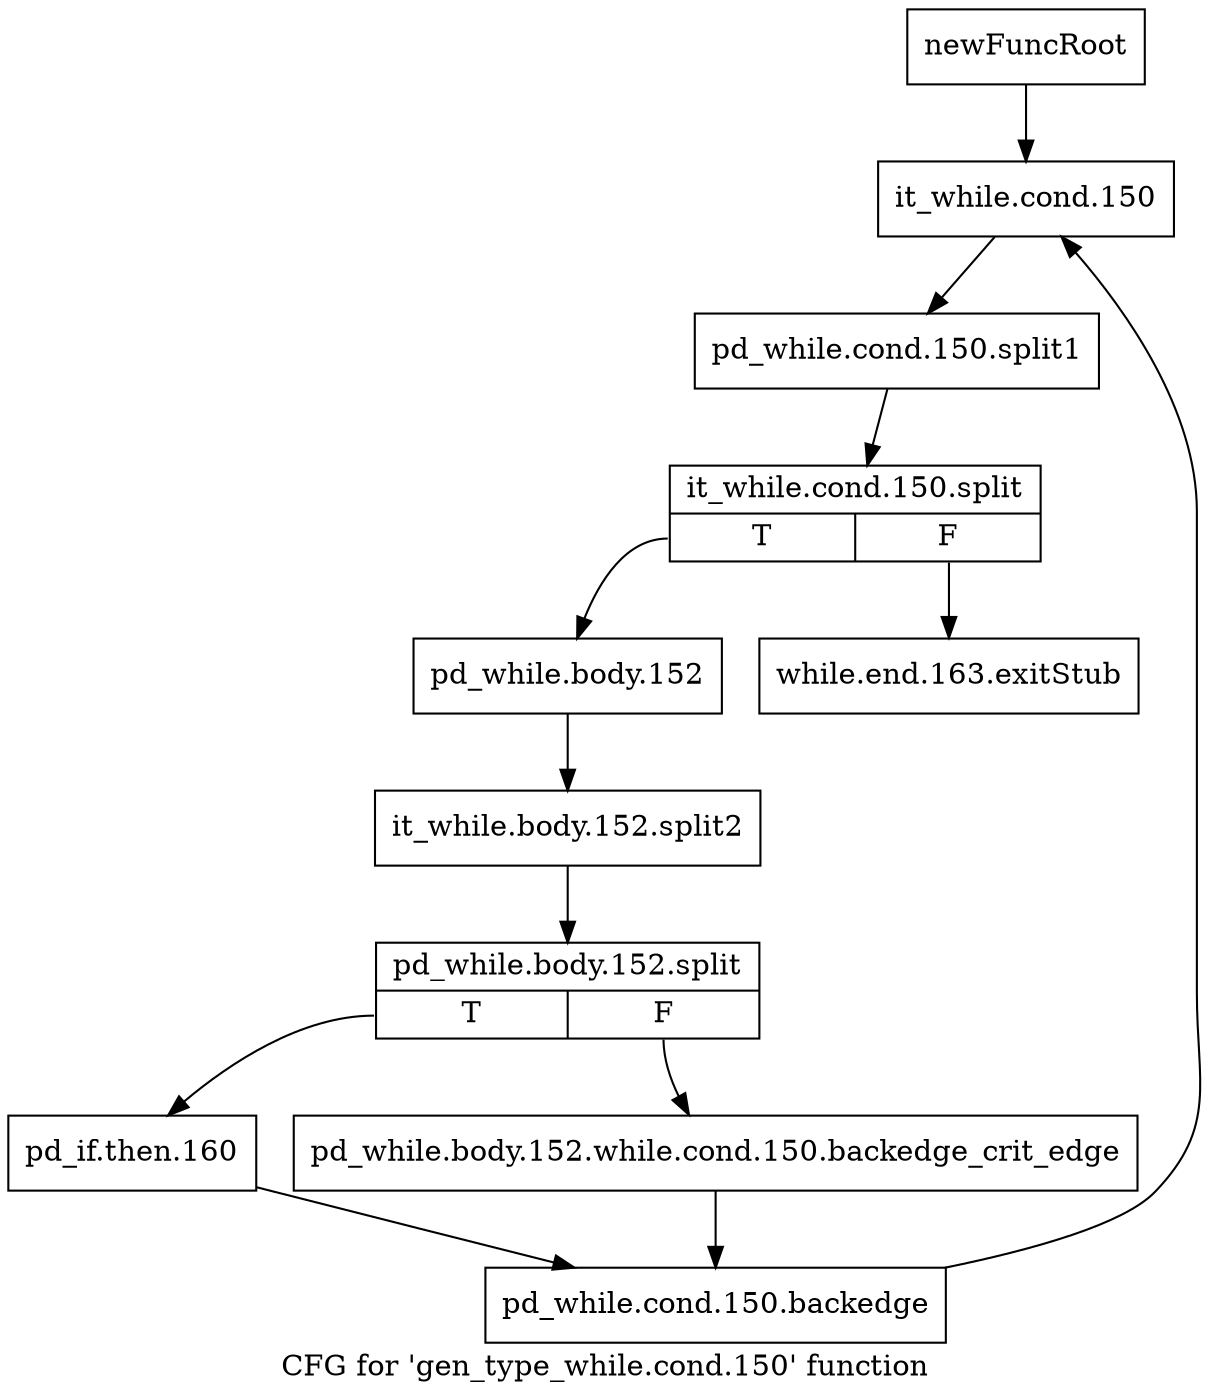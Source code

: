 digraph "CFG for 'gen_type_while.cond.150' function" {
	label="CFG for 'gen_type_while.cond.150' function";

	Node0xa11af90 [shape=record,label="{newFuncRoot}"];
	Node0xa11af90 -> Node0xa11b030;
	Node0xa11afe0 [shape=record,label="{while.end.163.exitStub}"];
	Node0xa11b030 [shape=record,label="{it_while.cond.150}"];
	Node0xa11b030 -> Node0xef89770;
	Node0xef89770 [shape=record,label="{pd_while.cond.150.split1}"];
	Node0xef89770 -> Node0xf0cc500;
	Node0xf0cc500 [shape=record,label="{it_while.cond.150.split|{<s0>T|<s1>F}}"];
	Node0xf0cc500:s0 -> Node0xa11b080;
	Node0xf0cc500:s1 -> Node0xa11afe0;
	Node0xa11b080 [shape=record,label="{pd_while.body.152}"];
	Node0xa11b080 -> Node0xf02d2d0;
	Node0xf02d2d0 [shape=record,label="{it_while.body.152.split2}"];
	Node0xf02d2d0 -> Node0xf059820;
	Node0xf059820 [shape=record,label="{pd_while.body.152.split|{<s0>T|<s1>F}}"];
	Node0xf059820:s0 -> Node0xa11b120;
	Node0xf059820:s1 -> Node0xa11b0d0;
	Node0xa11b0d0 [shape=record,label="{pd_while.body.152.while.cond.150.backedge_crit_edge}"];
	Node0xa11b0d0 -> Node0xa11b170;
	Node0xa11b120 [shape=record,label="{pd_if.then.160}"];
	Node0xa11b120 -> Node0xa11b170;
	Node0xa11b170 [shape=record,label="{pd_while.cond.150.backedge}"];
	Node0xa11b170 -> Node0xa11b030;
}
